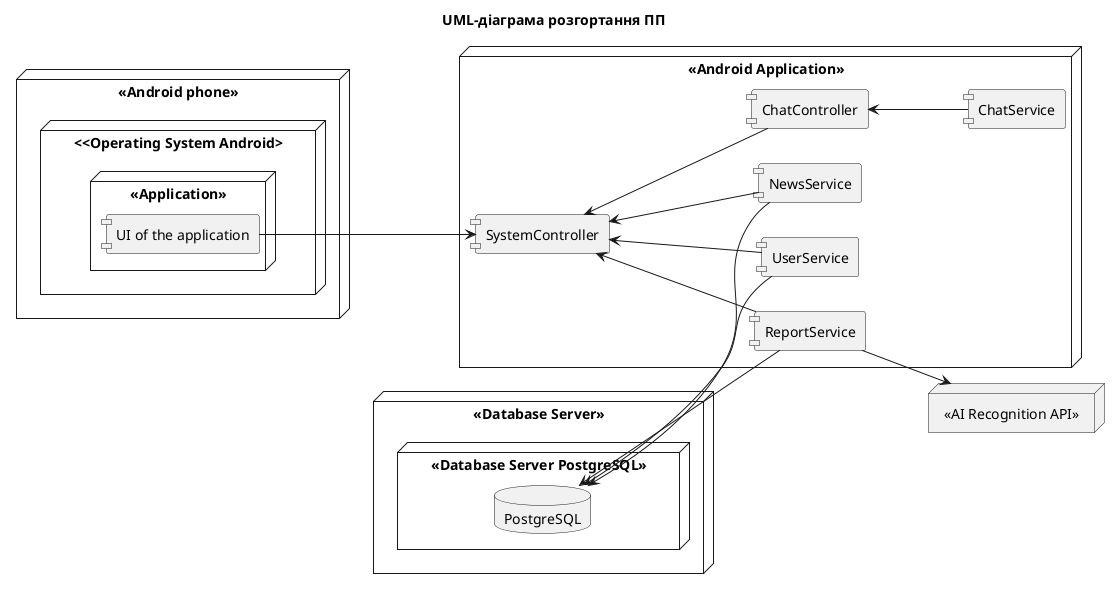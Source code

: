 @startuml
title UML-діаграма розгортання ПП

left to right direction

skinparam componentStyle uml1

node "<<Android phone>>" as ph {
    node "<<Operating System Android>" {
        node "<<Application>>" {
            component [UI of the application] as ui
        }
    }
}


node "<<Android Application>>" as app {
component [SystemController] as syscontr
component [ChatController] as chatcontr
component [ReportService] as reportserv
component [UserService] as userserv
component [NewsService] as newsserv
component [ChatService] as chatserv
}

syscontr <-- chatcontr
ui --> syscontr

chatcontr <-- chatserv
syscontr <-- reportserv
syscontr <-- userserv
syscontr <-- newsserv



node "<<Database Server>>" as servdb {
	
	    node "<<Database Server PostgreSQL>>" as db {
	      database PostgreSQL as dbcomp
	    
	}
}

dbcomp <-- reportserv
dbcomp <-- userserv
dbcomp <-- newsserv



node "<<AI Recognition API>>" as api {
	
}

reportserv -->  api
@enduml
